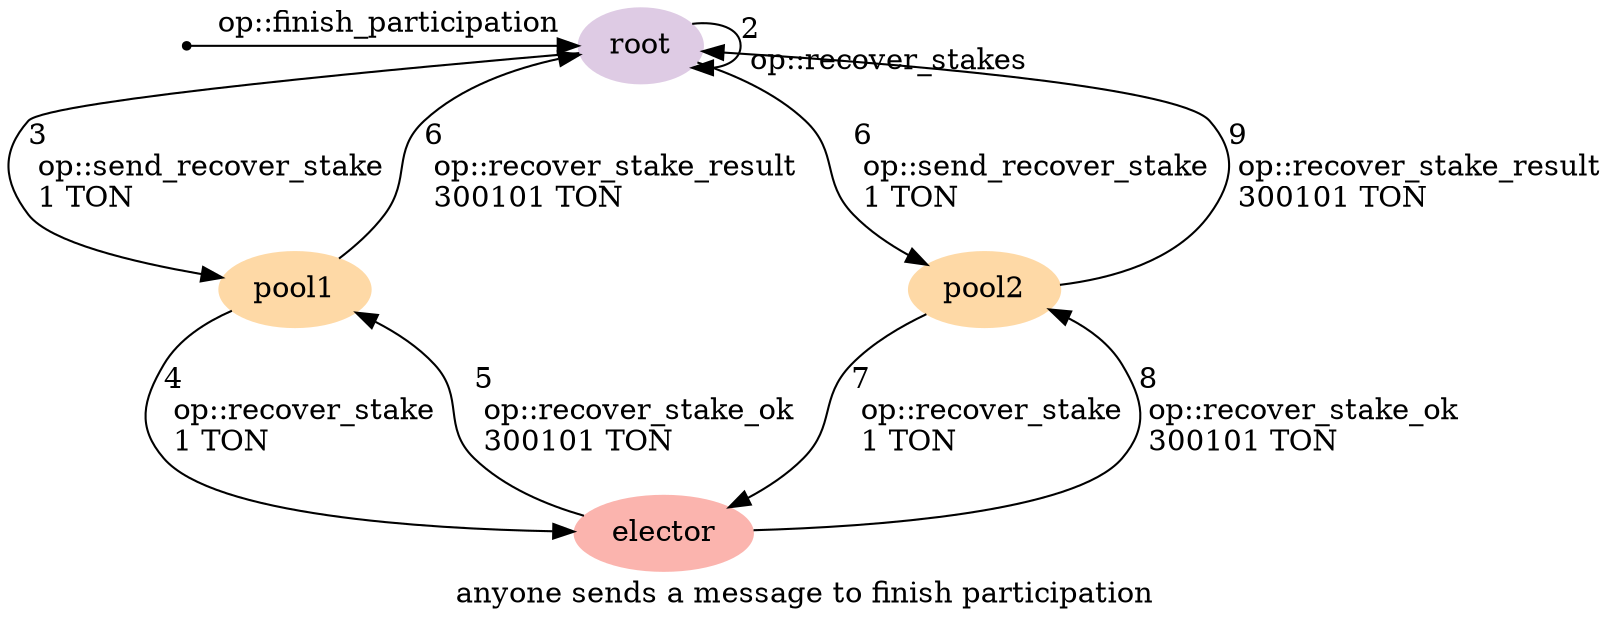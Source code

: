 digraph {
    label="anyone sends a message to finish participation"
    node [ colorscheme=pastel19 style=filled ]

    /* Entities */
    external [ shape=point ]
    root [ color=4 ]
    pool1, pool2 [ color=5 ]
    elector [ color=1 ]

    /* Relationships */
    external -> root [ label="1\l op::finish_participation\l" ]
    root -> root [ label="2\l op::recover_stakes\l" ]
    root -> pool1 [ label="3\l op::send_recover_stake\l 1 TON\l" ]
    pool1 -> elector [ label="4\l op::recover_stake\l 1 TON\l" ]
    elector -> pool1 [ label="5\l op::recover_stake_ok\l 300101 TON\l" ]
    pool1 -> root [ label="6\l op::recover_stake_result\l 300101 TON\l" ]
    root -> pool2 [ label="6\l op::send_recover_stake\l 1 TON\l" ]
    pool2 -> elector [ label="7\l op::recover_stake\l 1 TON\l" ]
    elector -> pool2 [ label="8\l op::recover_stake_ok\l 300101 TON\l" ]
    pool2 -> root [ label="9\l op::recover_stake_result\l 300101 TON\l"]

    /* Ranks */
    { rank=min external root }
    { rank=max elector }
}
